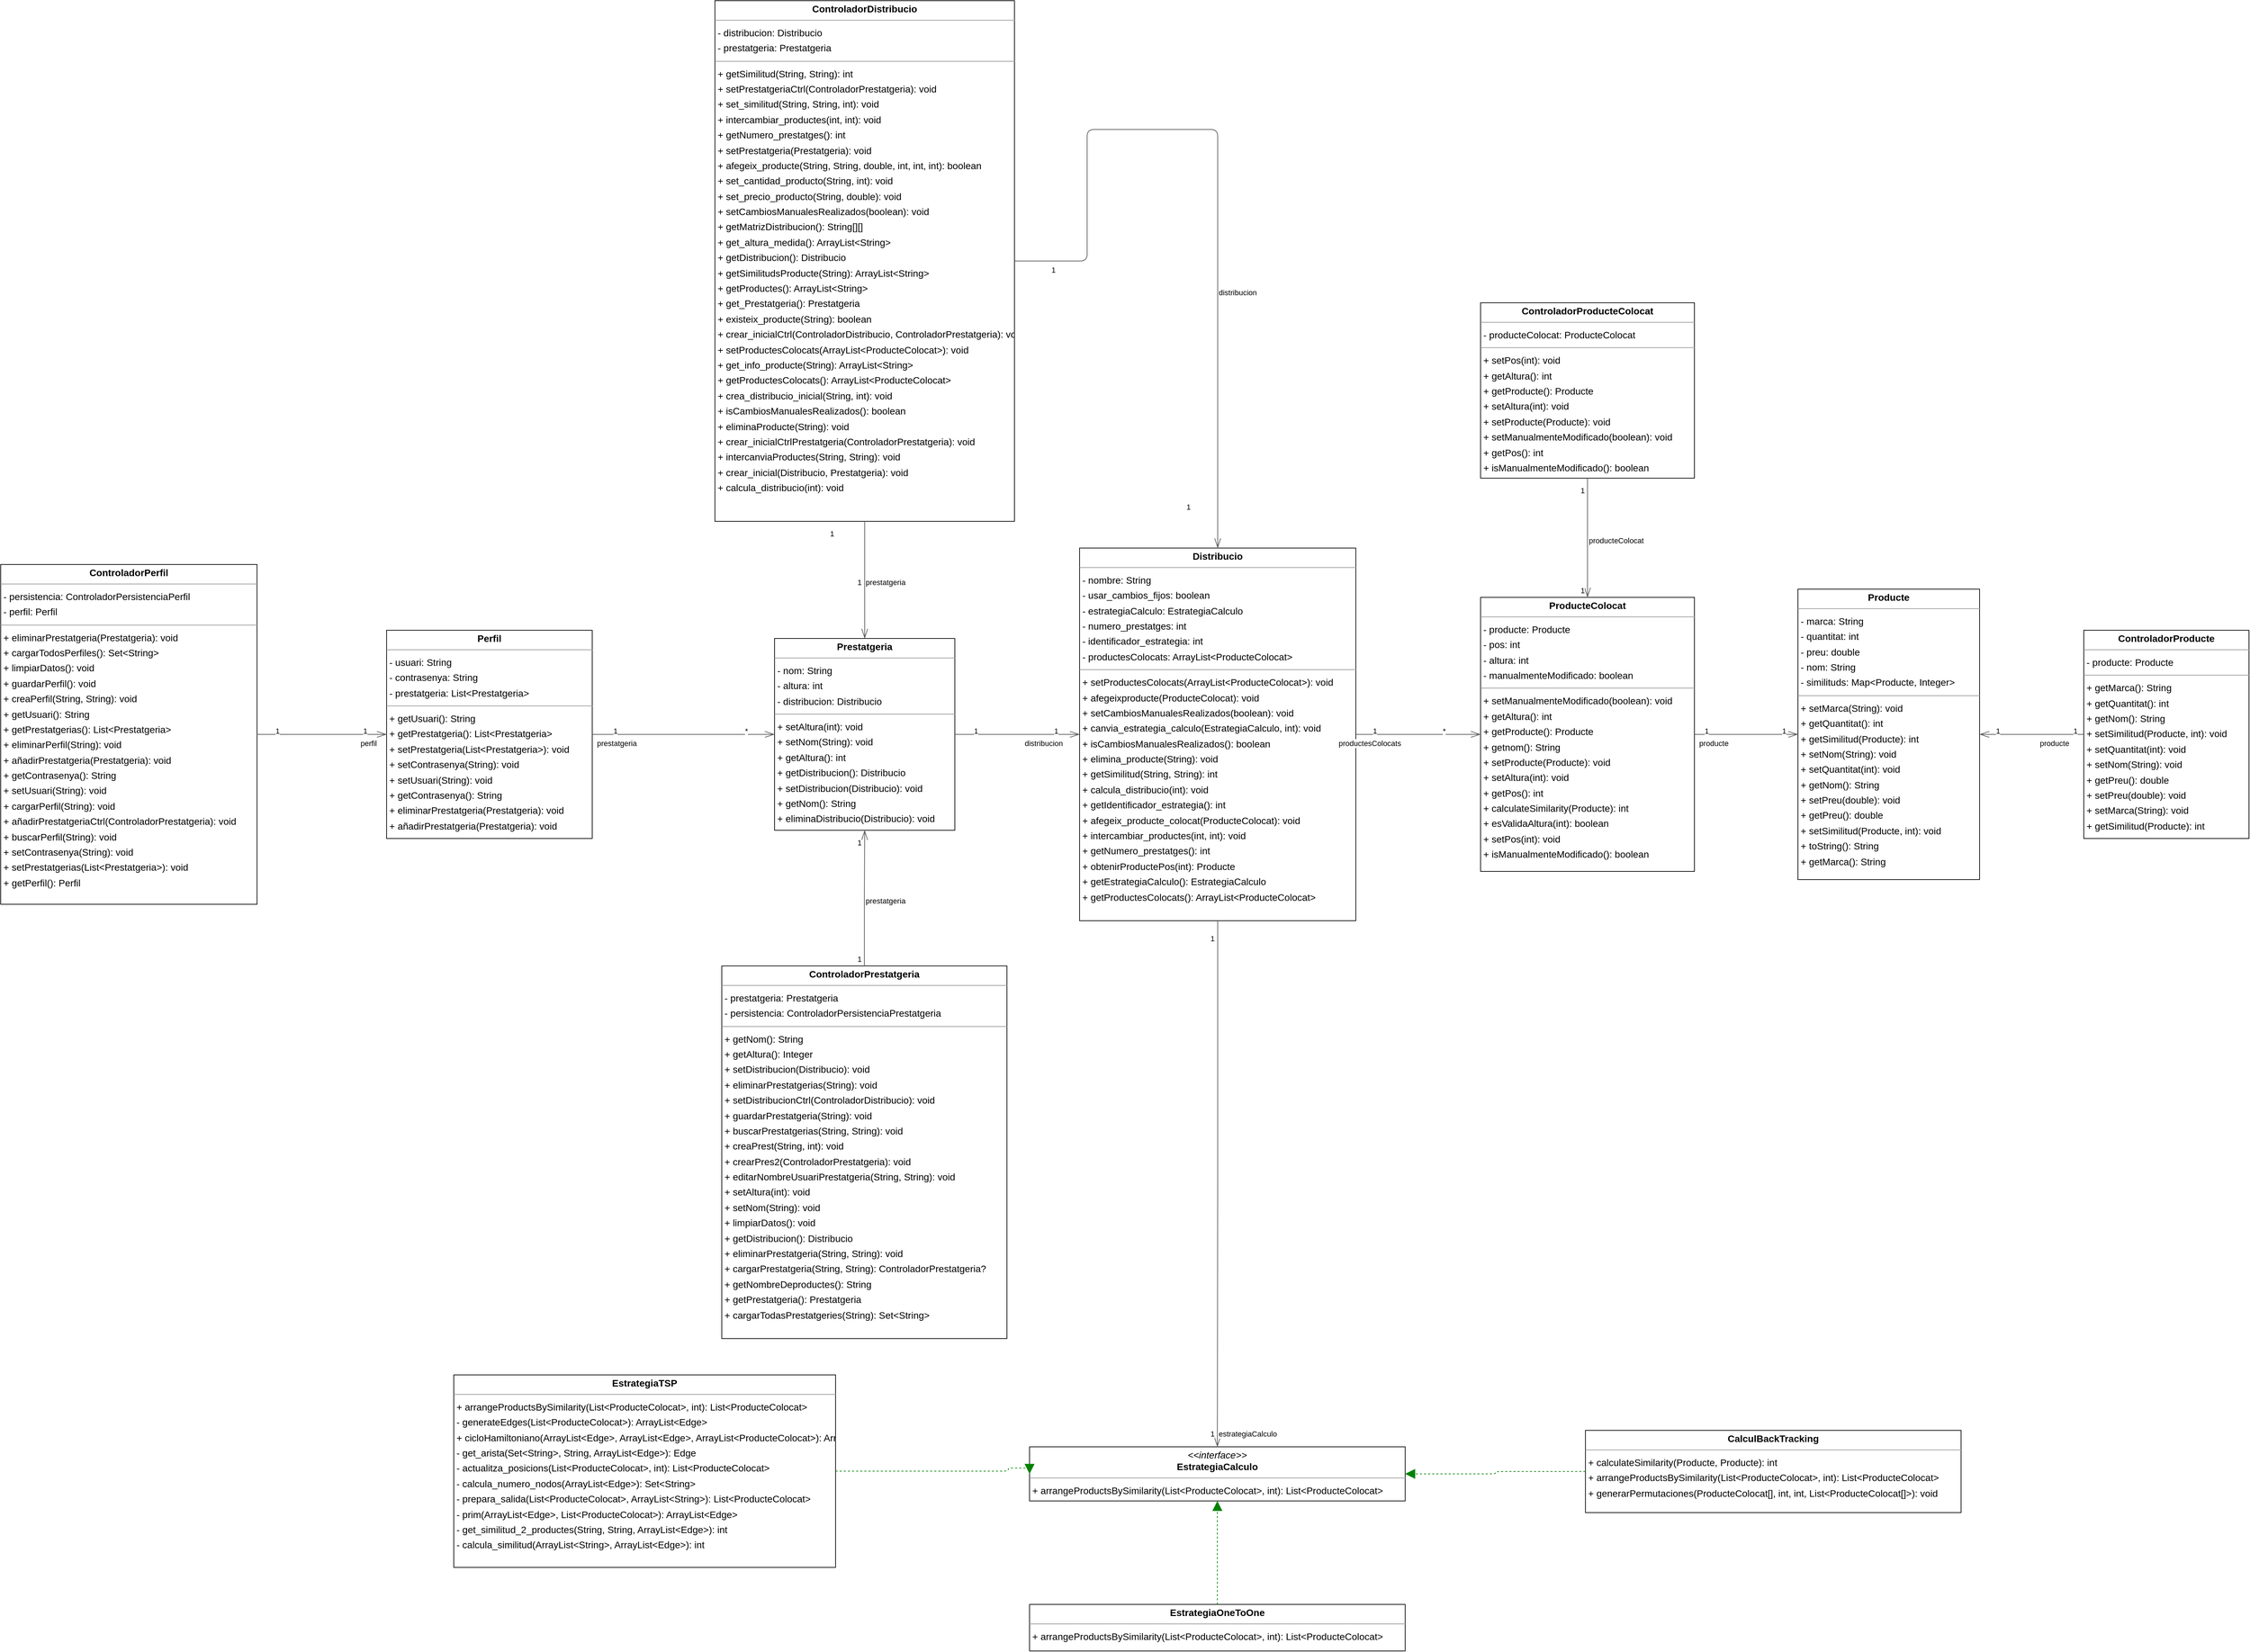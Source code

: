 <mxGraphModel dx="0" dy="0" grid="1" gridSize="10" guides="1" tooltips="1" connect="1" arrows="1" fold="1" page="0" pageScale="1" background="none" math="0" shadow="0">
  <root>
    <mxCell id="0" />
    <mxCell id="1" parent="0" />
    <mxCell id="node4" parent="1" vertex="1" value="&lt;p style=&quot;margin:0px;margin-top:4px;text-align:center;&quot;&gt;&lt;b&gt;CalculBackTracking&lt;/b&gt;&lt;/p&gt;&lt;hr size=&quot;1&quot;/&gt;&lt;p style=&quot;margin:0 0 0 4px;line-height:1.6;&quot;&gt;+ calculateSimilarity(Producte, Producte): int&lt;br/&gt;+ arrangeProductsBySimilarity(List&amp;lt;ProducteColocat&amp;gt;, int): List&amp;lt;ProducteColocat&amp;gt;&lt;br/&gt;+ generarPermutaciones(ProducteColocat[], int, int, List&amp;lt;ProducteColocat[]&amp;gt;): void&lt;/p&gt;" style="verticalAlign=top;align=left;overflow=fill;fontSize=14;fontFamily=Helvetica;html=1;rounded=0;shadow=0;comic=0;labelBackgroundColor=none;strokeWidth=1;">
      <mxGeometry x="1577" y="1573" width="548" height="120" as="geometry" />
    </mxCell>
    <mxCell id="node5" parent="1" vertex="1" value="&lt;p style=&quot;margin:0px;margin-top:4px;text-align:center;&quot;&gt;&lt;b&gt;ControladorDistribucio&lt;/b&gt;&lt;/p&gt;&lt;hr size=&quot;1&quot;/&gt;&lt;p style=&quot;margin:0 0 0 4px;line-height:1.6;&quot;&gt;- distribucion: Distribucio&lt;br/&gt;- prestatgeria: Prestatgeria&lt;/p&gt;&lt;hr size=&quot;1&quot;/&gt;&lt;p style=&quot;margin:0 0 0 4px;line-height:1.6;&quot;&gt;+ getSimilitud(String, String): int&lt;br/&gt;+ setPrestatgeriaCtrl(ControladorPrestatgeria): void&lt;br/&gt;+ set_similitud(String, String, int): void&lt;br/&gt;+ intercambiar_productes(int, int): void&lt;br/&gt;+ getNumero_prestatges(): int&lt;br/&gt;+ setPrestatgeria(Prestatgeria): void&lt;br/&gt;+ afegeix_producte(String, String, double, int, int, int): boolean&lt;br/&gt;+ set_cantidad_producto(String, int): void&lt;br/&gt;+ set_precio_producto(String, double): void&lt;br/&gt;+ setCambiosManualesRealizados(boolean): void&lt;br/&gt;+ getMatrizDistribucion(): String[][]&lt;br/&gt;+ get_altura_medida(): ArrayList&amp;lt;String&amp;gt;&lt;br/&gt;+ getDistribucion(): Distribucio&lt;br/&gt;+ getSimilitudsProducte(String): ArrayList&amp;lt;String&amp;gt;&lt;br/&gt;+ getProductes(): ArrayList&amp;lt;String&amp;gt;&lt;br/&gt;+ get_Prestatgeria(): Prestatgeria&lt;br/&gt;+ existeix_producte(String): boolean&lt;br/&gt;+ crear_inicialCtrl(ControladorDistribucio, ControladorPrestatgeria): void&lt;br/&gt;+ setProductesColocats(ArrayList&amp;lt;ProducteColocat&amp;gt;): void&lt;br/&gt;+ get_info_producte(String): ArrayList&amp;lt;String&amp;gt;&lt;br/&gt;+ getProductesColocats(): ArrayList&amp;lt;ProducteColocat&amp;gt;&lt;br/&gt;+ crea_distribucio_inicial(String, int): void&lt;br/&gt;+ isCambiosManualesRealizados(): boolean&lt;br/&gt;+ eliminaProducte(String): void&lt;br/&gt;+ crear_inicialCtrlPrestatgeria(ControladorPrestatgeria): void&lt;br/&gt;+ intercanviaProductes(String, String): void&lt;br/&gt;+ crear_inicial(Distribucio, Prestatgeria): void&lt;br/&gt;+ calcula_distribucio(int): void&lt;/p&gt;" style="verticalAlign=top;align=left;overflow=fill;fontSize=14;fontFamily=Helvetica;html=1;rounded=0;shadow=0;comic=0;labelBackgroundColor=none;strokeWidth=1;">
      <mxGeometry x="307" y="-514" width="437" height="760" as="geometry" />
    </mxCell>
    <mxCell id="node13" parent="1" vertex="1" value="&lt;p style=&quot;margin:0px;margin-top:4px;text-align:center;&quot;&gt;&lt;b&gt;ControladorPerfil&lt;/b&gt;&lt;/p&gt;&lt;hr size=&quot;1&quot;/&gt;&lt;p style=&quot;margin:0 0 0 4px;line-height:1.6;&quot;&gt;- persistencia: ControladorPersistenciaPerfil&lt;br/&gt;- perfil: Perfil&lt;/p&gt;&lt;hr size=&quot;1&quot;/&gt;&lt;p style=&quot;margin:0 0 0 4px;line-height:1.6;&quot;&gt;+ eliminarPrestatgeria(Prestatgeria): void&lt;br/&gt;+ cargarTodosPerfiles(): Set&amp;lt;String&amp;gt;&lt;br/&gt;+ limpiarDatos(): void&lt;br/&gt;+ guardarPerfil(): void&lt;br/&gt;+ creaPerfil(String, String): void&lt;br/&gt;+ getUsuari(): String&lt;br/&gt;+ getPrestatgerias(): List&amp;lt;Prestatgeria&amp;gt;&lt;br/&gt;+ eliminarPerfil(String): void&lt;br/&gt;+ añadirPrestatgeria(Prestatgeria): void&lt;br/&gt;+ getContrasenya(): String&lt;br/&gt;+ setUsuari(String): void&lt;br/&gt;+ cargarPerfil(String): void&lt;br/&gt;+ añadirPrestatgeriaCtrl(ControladorPrestatgeria): void&lt;br/&gt;+ buscarPerfil(String): void&lt;br/&gt;+ setContrasenya(String): void&lt;br/&gt;+ setPrestatgerias(List&amp;lt;Prestatgeria&amp;gt;): void&lt;br/&gt;+ getPerfil(): Perfil&lt;/p&gt;" style="verticalAlign=top;align=left;overflow=fill;fontSize=14;fontFamily=Helvetica;html=1;rounded=0;shadow=0;comic=0;labelBackgroundColor=none;strokeWidth=1;">
      <mxGeometry x="-735" y="309" width="374" height="496" as="geometry" />
    </mxCell>
    <mxCell id="node11" parent="1" vertex="1" value="&lt;p style=&quot;margin:0px;margin-top:4px;text-align:center;&quot;&gt;&lt;b&gt;ControladorPrestatgeria&lt;/b&gt;&lt;/p&gt;&lt;hr size=&quot;1&quot;/&gt;&lt;p style=&quot;margin:0 0 0 4px;line-height:1.6;&quot;&gt;- prestatgeria: Prestatgeria&lt;br/&gt;- persistencia: ControladorPersistenciaPrestatgeria&lt;/p&gt;&lt;hr size=&quot;1&quot;/&gt;&lt;p style=&quot;margin:0 0 0 4px;line-height:1.6;&quot;&gt;+ getNom(): String&lt;br/&gt;+ getAltura(): Integer&lt;br/&gt;+ setDistribucion(Distribucio): void&lt;br/&gt;+ eliminarPrestatgerias(String): void&lt;br/&gt;+ setDistribucionCtrl(ControladorDistribucio): void&lt;br/&gt;+ guardarPrestatgeria(String): void&lt;br/&gt;+ buscarPrestatgerias(String, String): void&lt;br/&gt;+ creaPrest(String, int): void&lt;br/&gt;+ crearPres2(ControladorPrestatgeria): void&lt;br/&gt;+ editarNombreUsuariPrestatgeria(String, String): void&lt;br/&gt;+ setAltura(int): void&lt;br/&gt;+ setNom(String): void&lt;br/&gt;+ limpiarDatos(): void&lt;br/&gt;+ getDistribucion(): Distribucio&lt;br/&gt;+ eliminarPrestatgeria(String, String): void&lt;br/&gt;+ cargarPrestatgeria(String, String): ControladorPrestatgeria?&lt;br/&gt;+ getNombreDeproductes(): String&lt;br/&gt;+ getPrestatgeria(): Prestatgeria&lt;br/&gt;+ cargarTodasPrestatgeries(String): Set&amp;lt;String&amp;gt;&lt;/p&gt;" style="verticalAlign=top;align=left;overflow=fill;fontSize=14;fontFamily=Helvetica;html=1;rounded=0;shadow=0;comic=0;labelBackgroundColor=none;strokeWidth=1;">
      <mxGeometry x="317" y="895" width="416" height="544" as="geometry" />
    </mxCell>
    <mxCell id="node9" parent="1" vertex="1" value="&lt;p style=&quot;margin:0px;margin-top:4px;text-align:center;&quot;&gt;&lt;b&gt;ControladorProducte&lt;/b&gt;&lt;/p&gt;&lt;hr size=&quot;1&quot;/&gt;&lt;p style=&quot;margin:0 0 0 4px;line-height:1.6;&quot;&gt;- producte: Producte&lt;/p&gt;&lt;hr size=&quot;1&quot;/&gt;&lt;p style=&quot;margin:0 0 0 4px;line-height:1.6;&quot;&gt;+ getMarca(): String&lt;br/&gt;+ getQuantitat(): int&lt;br/&gt;+ getNom(): String&lt;br/&gt;+ setSimilitud(Producte, int): void&lt;br/&gt;+ setQuantitat(int): void&lt;br/&gt;+ setNom(String): void&lt;br/&gt;+ getPreu(): double&lt;br/&gt;+ setPreu(double): void&lt;br/&gt;+ setMarca(String): void&lt;br/&gt;+ getSimilitud(Producte): int&lt;/p&gt;" style="verticalAlign=top;align=left;overflow=fill;fontSize=14;fontFamily=Helvetica;html=1;rounded=0;shadow=0;comic=0;labelBackgroundColor=none;strokeWidth=1;">
      <mxGeometry x="2304" y="405" width="241" height="304" as="geometry" />
    </mxCell>
    <mxCell id="node3" parent="1" vertex="1" value="&lt;p style=&quot;margin:0px;margin-top:4px;text-align:center;&quot;&gt;&lt;b&gt;ControladorProducteColocat&lt;/b&gt;&lt;/p&gt;&lt;hr size=&quot;1&quot;/&gt;&lt;p style=&quot;margin:0 0 0 4px;line-height:1.6;&quot;&gt;- producteColocat: ProducteColocat&lt;/p&gt;&lt;hr size=&quot;1&quot;/&gt;&lt;p style=&quot;margin:0 0 0 4px;line-height:1.6;&quot;&gt;+ setPos(int): void&lt;br/&gt;+ getAltura(): int&lt;br/&gt;+ getProducte(): Producte&lt;br/&gt;+ setAltura(int): void&lt;br/&gt;+ setProducte(Producte): void&lt;br/&gt;+ setManualmenteModificado(boolean): void&lt;br/&gt;+ getPos(): int&lt;br/&gt;+ isManualmenteModificado(): boolean&lt;/p&gt;" style="verticalAlign=top;align=left;overflow=fill;fontSize=14;fontFamily=Helvetica;html=1;rounded=0;shadow=0;comic=0;labelBackgroundColor=none;strokeWidth=1;">
      <mxGeometry x="1424" y="-73" width="312" height="256" as="geometry" />
    </mxCell>
    <mxCell id="node0" parent="1" vertex="1" value="&lt;p style=&quot;margin:0px;margin-top:4px;text-align:center;&quot;&gt;&lt;b&gt;Distribucio&lt;/b&gt;&lt;/p&gt;&lt;hr size=&quot;1&quot;/&gt;&lt;p style=&quot;margin:0 0 0 4px;line-height:1.6;&quot;&gt;- nombre: String&lt;br/&gt;- usar_cambios_fijos: boolean&lt;br/&gt;- estrategiaCalculo: EstrategiaCalculo&lt;br/&gt;- numero_prestatges: int&lt;br/&gt;- identificador_estrategia: int&lt;br/&gt;- productesColocats: ArrayList&amp;lt;ProducteColocat&amp;gt;&lt;/p&gt;&lt;hr size=&quot;1&quot;/&gt;&lt;p style=&quot;margin:0 0 0 4px;line-height:1.6;&quot;&gt;+ setProductesColocats(ArrayList&amp;lt;ProducteColocat&amp;gt;): void&lt;br/&gt;+ afegeixproducte(ProducteColocat): void&lt;br/&gt;+ setCambiosManualesRealizados(boolean): void&lt;br/&gt;+ canvia_estrategia_calculo(EstrategiaCalculo, int): void&lt;br/&gt;+ isCambiosManualesRealizados(): boolean&lt;br/&gt;+ elimina_producte(String): void&lt;br/&gt;+ getSimilitud(String, String): int&lt;br/&gt;+ calcula_distribucio(int): void&lt;br/&gt;+ getIdentificador_estrategia(): int&lt;br/&gt;+ afegeix_producte_colocat(ProducteColocat): void&lt;br/&gt;+ intercambiar_productes(int, int): void&lt;br/&gt;+ getNumero_prestatges(): int&lt;br/&gt;+ obtenirProductePos(int): Producte&lt;br/&gt;+ getEstrategiaCalculo(): EstrategiaCalculo&lt;br/&gt;+ getProductesColocats(): ArrayList&amp;lt;ProducteColocat&amp;gt;&lt;/p&gt;" style="verticalAlign=top;align=left;overflow=fill;fontSize=14;fontFamily=Helvetica;html=1;rounded=0;shadow=0;comic=0;labelBackgroundColor=none;strokeWidth=1;">
      <mxGeometry x="839" y="285" width="403" height="544" as="geometry" />
    </mxCell>
    <mxCell id="node2" parent="1" vertex="1" value="&lt;p style=&quot;margin:0px;margin-top:4px;text-align:center;&quot;&gt;&lt;i&gt;&amp;lt;&amp;lt;interface&amp;gt;&amp;gt;&lt;/i&gt;&lt;br/&gt;&lt;b&gt;EstrategiaCalculo&lt;/b&gt;&lt;/p&gt;&lt;hr size=&quot;1&quot;/&gt;&lt;p style=&quot;margin:0 0 0 4px;line-height:1.6;&quot;&gt;+ arrangeProductsBySimilarity(List&amp;lt;ProducteColocat&amp;gt;, int): List&amp;lt;ProducteColocat&amp;gt;&lt;/p&gt;" style="verticalAlign=top;align=left;overflow=fill;fontSize=14;fontFamily=Helvetica;html=1;rounded=0;shadow=0;comic=0;labelBackgroundColor=none;strokeWidth=1;">
      <mxGeometry x="766" y="1597" width="548" height="79" as="geometry" />
    </mxCell>
    <mxCell id="node12" parent="1" vertex="1" value="&lt;p style=&quot;margin:0px;margin-top:4px;text-align:center;&quot;&gt;&lt;b&gt;EstrategiaOneToOne&lt;/b&gt;&lt;/p&gt;&lt;hr size=&quot;1&quot;/&gt;&lt;p style=&quot;margin:0 0 0 4px;line-height:1.6;&quot;&gt;+ arrangeProductsBySimilarity(List&amp;lt;ProducteColocat&amp;gt;, int): List&amp;lt;ProducteColocat&amp;gt;&lt;/p&gt;" style="verticalAlign=top;align=left;overflow=fill;fontSize=14;fontFamily=Helvetica;html=1;rounded=0;shadow=0;comic=0;labelBackgroundColor=none;strokeWidth=1;">
      <mxGeometry x="766" y="1827" width="548" height="68" as="geometry" />
    </mxCell>
    <mxCell id="node6" parent="1" vertex="1" value="&lt;p style=&quot;margin:0px;margin-top:4px;text-align:center;&quot;&gt;&lt;b&gt;EstrategiaTSP&lt;/b&gt;&lt;/p&gt;&lt;hr size=&quot;1&quot;/&gt;&lt;p style=&quot;margin:0 0 0 4px;line-height:1.6;&quot;&gt;+ arrangeProductsBySimilarity(List&amp;lt;ProducteColocat&amp;gt;, int): List&amp;lt;ProducteColocat&amp;gt;&lt;br/&gt;- generateEdges(List&amp;lt;ProducteColocat&amp;gt;): ArrayList&amp;lt;Edge&amp;gt;&lt;br/&gt;+ cicloHamiltoniano(ArrayList&amp;lt;Edge&amp;gt;, ArrayList&amp;lt;Edge&amp;gt;, ArrayList&amp;lt;ProducteColocat&amp;gt;): ArrayList&amp;lt;String&amp;gt;&lt;br/&gt;- get_arista(Set&amp;lt;String&amp;gt;, String, ArrayList&amp;lt;Edge&amp;gt;): Edge&lt;br/&gt;- actualitza_posicions(List&amp;lt;ProducteColocat&amp;gt;, int): List&amp;lt;ProducteColocat&amp;gt;&lt;br/&gt;- calcula_numero_nodos(ArrayList&amp;lt;Edge&amp;gt;): Set&amp;lt;String&amp;gt;&lt;br/&gt;- prepara_salida(List&amp;lt;ProducteColocat&amp;gt;, ArrayList&amp;lt;String&amp;gt;): List&amp;lt;ProducteColocat&amp;gt;&lt;br/&gt;- prim(ArrayList&amp;lt;Edge&amp;gt;, List&amp;lt;ProducteColocat&amp;gt;): ArrayList&amp;lt;Edge&amp;gt;&lt;br/&gt;- get_similitud_2_productes(String, String, ArrayList&amp;lt;Edge&amp;gt;): int&lt;br/&gt;- calcula_similitud(ArrayList&amp;lt;String&amp;gt;, ArrayList&amp;lt;Edge&amp;gt;): int&lt;/p&gt;" style="verticalAlign=top;align=left;overflow=fill;fontSize=14;fontFamily=Helvetica;html=1;rounded=0;shadow=0;comic=0;labelBackgroundColor=none;strokeWidth=1;">
      <mxGeometry x="-74" y="1492" width="557" height="281" as="geometry" />
    </mxCell>
    <mxCell id="node8" parent="1" vertex="1" value="&lt;p style=&quot;margin:0px;margin-top:4px;text-align:center;&quot;&gt;&lt;b&gt;Perfil&lt;/b&gt;&lt;/p&gt;&lt;hr size=&quot;1&quot;/&gt;&lt;p style=&quot;margin:0 0 0 4px;line-height:1.6;&quot;&gt;- usuari: String&lt;br/&gt;- contrasenya: String&lt;br/&gt;- prestatgeria: List&amp;lt;Prestatgeria&amp;gt;&lt;/p&gt;&lt;hr size=&quot;1&quot;/&gt;&lt;p style=&quot;margin:0 0 0 4px;line-height:1.6;&quot;&gt;+ getUsuari(): String&lt;br/&gt;+ getPrestatgeria(): List&amp;lt;Prestatgeria&amp;gt;&lt;br/&gt;+ setPrestatgeria(List&amp;lt;Prestatgeria&amp;gt;): void&lt;br/&gt;+ setContrasenya(String): void&lt;br/&gt;+ setUsuari(String): void&lt;br/&gt;+ getContrasenya(): String&lt;br/&gt;+ eliminarPrestatgeria(Prestatgeria): void&lt;br/&gt;+ añadirPrestatgeria(Prestatgeria): void&lt;/p&gt;" style="verticalAlign=top;align=left;overflow=fill;fontSize=14;fontFamily=Helvetica;html=1;rounded=0;shadow=0;comic=0;labelBackgroundColor=none;strokeWidth=1;">
      <mxGeometry x="-172" y="405" width="300" height="304" as="geometry" />
    </mxCell>
    <mxCell id="node1" parent="1" vertex="1" value="&lt;p style=&quot;margin:0px;margin-top:4px;text-align:center;&quot;&gt;&lt;b&gt;Prestatgeria&lt;/b&gt;&lt;/p&gt;&lt;hr size=&quot;1&quot;/&gt;&lt;p style=&quot;margin:0 0 0 4px;line-height:1.6;&quot;&gt;- nom: String&lt;br/&gt;- altura: int&lt;br/&gt;- distribucion: Distribucio&lt;/p&gt;&lt;hr size=&quot;1&quot;/&gt;&lt;p style=&quot;margin:0 0 0 4px;line-height:1.6;&quot;&gt;+ setAltura(int): void&lt;br/&gt;+ setNom(String): void&lt;br/&gt;+ getAltura(): int&lt;br/&gt;+ getDistribucion(): Distribucio&lt;br/&gt;+ setDistribucion(Distribucio): void&lt;br/&gt;+ getNom(): String&lt;br/&gt;+ eliminaDistribucio(Distribucio): void&lt;/p&gt;" style="verticalAlign=top;align=left;overflow=fill;fontSize=14;fontFamily=Helvetica;html=1;rounded=0;shadow=0;comic=0;labelBackgroundColor=none;strokeWidth=1;">
      <mxGeometry x="394" y="417" width="263" height="280" as="geometry" />
    </mxCell>
    <mxCell id="node10" parent="1" vertex="1" value="&lt;p style=&quot;margin:0px;margin-top:4px;text-align:center;&quot;&gt;&lt;b&gt;Producte&lt;/b&gt;&lt;/p&gt;&lt;hr size=&quot;1&quot;/&gt;&lt;p style=&quot;margin:0 0 0 4px;line-height:1.6;&quot;&gt;- marca: String&lt;br/&gt;- quantitat: int&lt;br/&gt;- preu: double&lt;br/&gt;- nom: String&lt;br/&gt;- similituds: Map&amp;lt;Producte, Integer&amp;gt;&lt;/p&gt;&lt;hr size=&quot;1&quot;/&gt;&lt;p style=&quot;margin:0 0 0 4px;line-height:1.6;&quot;&gt;+ setMarca(String): void&lt;br/&gt;+ getQuantitat(): int&lt;br/&gt;+ getSimilitud(Producte): int&lt;br/&gt;+ setNom(String): void&lt;br/&gt;+ setQuantitat(int): void&lt;br/&gt;+ getNom(): String&lt;br/&gt;+ setPreu(double): void&lt;br/&gt;+ getPreu(): double&lt;br/&gt;+ setSimilitud(Producte, int): void&lt;br/&gt;+ toString(): String&lt;br/&gt;+ getMarca(): String&lt;/p&gt;" style="verticalAlign=top;align=left;overflow=fill;fontSize=14;fontFamily=Helvetica;html=1;rounded=0;shadow=0;comic=0;labelBackgroundColor=none;strokeWidth=1;">
      <mxGeometry x="1887" y="345" width="265" height="424" as="geometry" />
    </mxCell>
    <mxCell id="node7" parent="1" vertex="1" value="&lt;p style=&quot;margin:0px;margin-top:4px;text-align:center;&quot;&gt;&lt;b&gt;ProducteColocat&lt;/b&gt;&lt;/p&gt;&lt;hr size=&quot;1&quot;/&gt;&lt;p style=&quot;margin:0 0 0 4px;line-height:1.6;&quot;&gt;- producte: Producte&lt;br/&gt;- pos: int&lt;br/&gt;- altura: int&lt;br/&gt;- manualmenteModificado: boolean&lt;/p&gt;&lt;hr size=&quot;1&quot;/&gt;&lt;p style=&quot;margin:0 0 0 4px;line-height:1.6;&quot;&gt;+ setManualmenteModificado(boolean): void&lt;br/&gt;+ getAltura(): int&lt;br/&gt;+ getProducte(): Producte&lt;br/&gt;+ getnom(): String&lt;br/&gt;+ setProducte(Producte): void&lt;br/&gt;+ setAltura(int): void&lt;br/&gt;+ getPos(): int&lt;br/&gt;+ calculateSimilarity(Producte): int&lt;br/&gt;+ esValidaAltura(int): boolean&lt;br/&gt;+ setPos(int): void&lt;br/&gt;+ isManualmenteModificado(): boolean&lt;/p&gt;" style="verticalAlign=top;align=left;overflow=fill;fontSize=14;fontFamily=Helvetica;html=1;rounded=0;shadow=0;comic=0;labelBackgroundColor=none;strokeWidth=1;">
      <mxGeometry x="1424" y="357" width="312" height="400" as="geometry" />
    </mxCell>
    <mxCell id="edge8" edge="1" value="" parent="1" source="node4" target="node2" style="html=1;rounded=1;edgeStyle=orthogonalEdgeStyle;dashed=1;startArrow=none;endArrow=block;endSize=12;strokeColor=#008200;exitX=0.000;exitY=0.500;exitDx=0;exitDy=0;entryX=1.000;entryY=0.500;entryDx=0;entryDy=0;">
      <mxGeometry width="50" height="50" relative="1" as="geometry">
        <Array as="points" />
      </mxGeometry>
    </mxCell>
    <mxCell id="edge7" edge="1" value="" parent="1" source="node5" target="node0" style="html=1;rounded=1;edgeStyle=orthogonalEdgeStyle;dashed=0;startArrow=diamondThinstartSize=12;endArrow=openThin;endSize=12;strokeColor=#595959;exitX=1.000;exitY=0.500;exitDx=0;exitDy=0;entryX=0.500;entryY=0.000;entryDx=0;entryDy=0;">
      <mxGeometry width="50" height="50" relative="1" as="geometry">
        <Array as="points">
          <mxPoint x="850" y="-134" />
          <mxPoint x="850" y="-326" />
          <mxPoint x="1040" y="-326" />
        </Array>
      </mxGeometry>
    </mxCell>
    <mxCell id="label42" parent="edge7" vertex="1" connectable="0" value="1" style="edgeLabel;resizable=0;html=1;align=left;verticalAlign=top;strokeColor=default;">
      <mxGeometry x="796" y="-134" as="geometry" />
    </mxCell>
    <mxCell id="label46" parent="edge7" vertex="1" connectable="0" value="1" style="edgeLabel;resizable=0;html=1;align=left;verticalAlign=top;strokeColor=default;">
      <mxGeometry x="993" y="212" as="geometry" />
    </mxCell>
    <mxCell id="label47" parent="edge7" vertex="1" connectable="0" value="distribucion" style="edgeLabel;resizable=0;html=1;align=left;verticalAlign=top;strokeColor=default;">
      <mxGeometry x="1040" y="-101" as="geometry" />
    </mxCell>
    <mxCell id="edge0" edge="1" value="" parent="1" source="node5" target="node1" style="html=1;rounded=1;edgeStyle=orthogonalEdgeStyle;dashed=0;startArrow=diamondThinstartSize=12;endArrow=openThin;endSize=12;strokeColor=#595959;exitX=0.500;exitY=1.000;exitDx=0;exitDy=0;entryX=0.500;entryY=0.000;entryDx=0;entryDy=0;">
      <mxGeometry width="50" height="50" relative="1" as="geometry">
        <Array as="points" />
      </mxGeometry>
    </mxCell>
    <mxCell id="label0" parent="edge0" vertex="1" connectable="0" value="1" style="edgeLabel;resizable=0;html=1;align=left;verticalAlign=top;strokeColor=default;">
      <mxGeometry x="473" y="251" as="geometry" />
    </mxCell>
    <mxCell id="label4" parent="edge0" vertex="1" connectable="0" value="1" style="edgeLabel;resizable=0;html=1;align=left;verticalAlign=top;strokeColor=default;">
      <mxGeometry x="513" y="322" as="geometry" />
    </mxCell>
    <mxCell id="label5" parent="edge0" vertex="1" connectable="0" value="prestatgeria" style="edgeLabel;resizable=0;html=1;align=left;verticalAlign=top;strokeColor=default;">
      <mxGeometry x="525" y="322" as="geometry" />
    </mxCell>
    <mxCell id="edge9" edge="1" value="" parent="1" source="node13" target="node8" style="html=1;rounded=1;edgeStyle=orthogonalEdgeStyle;dashed=0;startArrow=diamondThinstartSize=12;endArrow=openThin;endSize=12;strokeColor=#595959;exitX=1.000;exitY=0.500;exitDx=0;exitDy=0;entryX=0.000;entryY=0.500;entryDx=0;entryDy=0;">
      <mxGeometry width="50" height="50" relative="1" as="geometry">
        <Array as="points" />
      </mxGeometry>
    </mxCell>
    <mxCell id="label54" parent="edge9" vertex="1" connectable="0" value="1" style="edgeLabel;resizable=0;html=1;align=left;verticalAlign=top;strokeColor=default;">
      <mxGeometry x="-336" y="539" as="geometry" />
    </mxCell>
    <mxCell id="label58" parent="edge9" vertex="1" connectable="0" value="1" style="edgeLabel;resizable=0;html=1;align=left;verticalAlign=top;strokeColor=default;">
      <mxGeometry x="-208" y="539" as="geometry" />
    </mxCell>
    <mxCell id="label59" parent="edge9" vertex="1" connectable="0" value="perfil" style="edgeLabel;resizable=0;html=1;align=left;verticalAlign=top;strokeColor=default;">
      <mxGeometry x="-212" y="557" as="geometry" />
    </mxCell>
    <mxCell id="edge11" edge="1" value="" parent="1" source="node11" target="node1" style="html=1;rounded=1;edgeStyle=orthogonalEdgeStyle;dashed=0;startArrow=diamondThinstartSize=12;endArrow=openThin;endSize=12;strokeColor=#595959;exitX=0.500;exitY=0.000;exitDx=0;exitDy=0;entryX=0.500;entryY=1.000;entryDx=0;entryDy=0;">
      <mxGeometry width="50" height="50" relative="1" as="geometry">
        <Array as="points" />
      </mxGeometry>
    </mxCell>
    <mxCell id="label66" parent="edge11" vertex="1" connectable="0" value="1" style="edgeLabel;resizable=0;html=1;align=left;verticalAlign=top;strokeColor=default;">
      <mxGeometry x="513" y="872" as="geometry" />
    </mxCell>
    <mxCell id="label70" parent="edge11" vertex="1" connectable="0" value="1" style="edgeLabel;resizable=0;html=1;align=left;verticalAlign=top;strokeColor=default;">
      <mxGeometry x="513" y="702" as="geometry" />
    </mxCell>
    <mxCell id="label71" parent="edge11" vertex="1" connectable="0" value="prestatgeria" style="edgeLabel;resizable=0;html=1;align=left;verticalAlign=top;strokeColor=default;">
      <mxGeometry x="525" y="787" as="geometry" />
    </mxCell>
    <mxCell id="edge5" edge="1" value="" parent="1" source="node9" target="node10" style="html=1;rounded=1;edgeStyle=orthogonalEdgeStyle;dashed=0;startArrow=diamondThinstartSize=12;endArrow=openThin;endSize=12;strokeColor=#595959;exitX=0.000;exitY=0.500;exitDx=0;exitDy=0;entryX=1.000;entryY=0.500;entryDx=0;entryDy=0;">
      <mxGeometry width="50" height="50" relative="1" as="geometry">
        <Array as="points" />
      </mxGeometry>
    </mxCell>
    <mxCell id="label30" parent="edge5" vertex="1" connectable="0" value="1" style="edgeLabel;resizable=0;html=1;align=left;verticalAlign=top;strokeColor=default;">
      <mxGeometry x="2287" y="539" as="geometry" />
    </mxCell>
    <mxCell id="label34" parent="edge5" vertex="1" connectable="0" value="1" style="edgeLabel;resizable=0;html=1;align=left;verticalAlign=top;strokeColor=default;">
      <mxGeometry x="2174" y="539" as="geometry" />
    </mxCell>
    <mxCell id="label35" parent="edge5" vertex="1" connectable="0" value="producte" style="edgeLabel;resizable=0;html=1;align=left;verticalAlign=top;strokeColor=default;">
      <mxGeometry x="2238" y="557" as="geometry" />
    </mxCell>
    <mxCell id="edge12" edge="1" value="" parent="1" source="node3" target="node7" style="html=1;rounded=1;edgeStyle=orthogonalEdgeStyle;dashed=0;startArrow=diamondThinstartSize=12;endArrow=openThin;endSize=12;strokeColor=#595959;exitX=0.500;exitY=1.000;exitDx=0;exitDy=0;entryX=0.500;entryY=0.000;entryDx=0;entryDy=0;">
      <mxGeometry width="50" height="50" relative="1" as="geometry">
        <Array as="points" />
      </mxGeometry>
    </mxCell>
    <mxCell id="label72" parent="edge12" vertex="1" connectable="0" value="1" style="edgeLabel;resizable=0;html=1;align=left;verticalAlign=top;strokeColor=default;">
      <mxGeometry x="1568" y="188" as="geometry" />
    </mxCell>
    <mxCell id="label76" parent="edge12" vertex="1" connectable="0" value="1" style="edgeLabel;resizable=0;html=1;align=left;verticalAlign=top;strokeColor=default;">
      <mxGeometry x="1568" y="334" as="geometry" />
    </mxCell>
    <mxCell id="label77" parent="edge12" vertex="1" connectable="0" value="producteColocat" style="edgeLabel;resizable=0;html=1;align=left;verticalAlign=top;strokeColor=default;">
      <mxGeometry x="1580" y="261" as="geometry" />
    </mxCell>
    <mxCell id="edge10" edge="1" value="" parent="1" source="node0" target="node2" style="html=1;rounded=1;edgeStyle=orthogonalEdgeStyle;dashed=0;startArrow=diamondThinstartSize=12;endArrow=openThin;endSize=12;strokeColor=#595959;exitX=0.500;exitY=1.000;exitDx=0;exitDy=0;entryX=0.500;entryY=0.001;entryDx=0;entryDy=0;">
      <mxGeometry width="50" height="50" relative="1" as="geometry">
        <Array as="points" />
      </mxGeometry>
    </mxCell>
    <mxCell id="label60" parent="edge10" vertex="1" connectable="0" value="1" style="edgeLabel;resizable=0;html=1;align=left;verticalAlign=top;strokeColor=default;">
      <mxGeometry x="1028" y="842" as="geometry" />
    </mxCell>
    <mxCell id="label64" parent="edge10" vertex="1" connectable="0" value="1" style="edgeLabel;resizable=0;html=1;align=left;verticalAlign=top;strokeColor=default;">
      <mxGeometry x="1028" y="1565" as="geometry" />
    </mxCell>
    <mxCell id="label65" parent="edge10" vertex="1" connectable="0" value="estrategiaCalculo" style="edgeLabel;resizable=0;html=1;align=left;verticalAlign=top;strokeColor=default;">
      <mxGeometry x="1040" y="1565" as="geometry" />
    </mxCell>
    <mxCell id="edge6" edge="1" value="" parent="1" source="node0" target="node7" style="html=1;rounded=1;edgeStyle=orthogonalEdgeStyle;dashed=0;startArrow=diamondThinstartSize=12;endArrow=openThin;endSize=12;strokeColor=#595959;exitX=1.000;exitY=0.500;exitDx=0;exitDy=0;entryX=0.000;entryY=0.500;entryDx=0;entryDy=0;">
      <mxGeometry width="50" height="50" relative="1" as="geometry">
        <Array as="points" />
      </mxGeometry>
    </mxCell>
    <mxCell id="label36" parent="edge6" vertex="1" connectable="0" value="1" style="edgeLabel;resizable=0;html=1;align=left;verticalAlign=top;strokeColor=default;">
      <mxGeometry x="1265" y="539" as="geometry" />
    </mxCell>
    <mxCell id="label40" parent="edge6" vertex="1" connectable="0" value="*" style="edgeLabel;resizable=0;html=1;align=left;verticalAlign=top;strokeColor=default;">
      <mxGeometry x="1367" y="539" as="geometry" />
    </mxCell>
    <mxCell id="label41" parent="edge6" vertex="1" connectable="0" value="productesColocats" style="edgeLabel;resizable=0;html=1;align=left;verticalAlign=top;strokeColor=default;">
      <mxGeometry x="1215" y="557" as="geometry" />
    </mxCell>
    <mxCell id="edge1" edge="1" value="" parent="1" source="node12" target="node2" style="html=1;rounded=1;edgeStyle=orthogonalEdgeStyle;dashed=1;startArrow=none;endArrow=block;endSize=12;strokeColor=#008200;exitX=0.500;exitY=0.001;exitDx=0;exitDy=0;entryX=0.500;entryY=1.001;entryDx=0;entryDy=0;">
      <mxGeometry width="50" height="50" relative="1" as="geometry">
        <Array as="points" />
      </mxGeometry>
    </mxCell>
    <mxCell id="edge2" edge="1" value="" parent="1" source="node6" target="node2" style="html=1;rounded=1;edgeStyle=orthogonalEdgeStyle;dashed=1;startArrow=none;endArrow=block;endSize=12;strokeColor=#008200;exitX=1.000;exitY=0.500;exitDx=0;exitDy=0;entryX=0.000;entryY=0.500;entryDx=0;entryDy=0;">
      <mxGeometry width="50" height="50" relative="1" as="geometry">
        <Array as="points">
          <mxPoint x="735" y="1633" />
          <mxPoint x="735" y="1628" />
        </Array>
      </mxGeometry>
    </mxCell>
    <mxCell id="edge3" edge="1" value="" parent="1" source="node8" target="node1" style="html=1;rounded=1;edgeStyle=orthogonalEdgeStyle;dashed=0;startArrow=diamondThinstartSize=12;endArrow=openThin;endSize=12;strokeColor=#595959;exitX=1.000;exitY=0.500;exitDx=0;exitDy=0;entryX=0.000;entryY=0.500;entryDx=0;entryDy=0;">
      <mxGeometry width="50" height="50" relative="1" as="geometry">
        <Array as="points" />
      </mxGeometry>
    </mxCell>
    <mxCell id="label18" parent="edge3" vertex="1" connectable="0" value="1" style="edgeLabel;resizable=0;html=1;align=left;verticalAlign=top;strokeColor=default;">
      <mxGeometry x="157" y="539" as="geometry" />
    </mxCell>
    <mxCell id="label22" parent="edge3" vertex="1" connectable="0" value="*" style="edgeLabel;resizable=0;html=1;align=left;verticalAlign=top;strokeColor=default;">
      <mxGeometry x="349" y="539" as="geometry" />
    </mxCell>
    <mxCell id="label23" parent="edge3" vertex="1" connectable="0" value="prestatgeria" style="edgeLabel;resizable=0;html=1;align=left;verticalAlign=top;strokeColor=default;">
      <mxGeometry x="133" y="557" as="geometry" />
    </mxCell>
    <mxCell id="edge13" edge="1" value="" parent="1" source="node1" target="node0" style="html=1;rounded=1;edgeStyle=orthogonalEdgeStyle;dashed=0;startArrow=diamondThinstartSize=12;endArrow=openThin;endSize=12;strokeColor=#595959;exitX=1.000;exitY=0.500;exitDx=0;exitDy=0;entryX=0.000;entryY=0.500;entryDx=0;entryDy=0;">
      <mxGeometry width="50" height="50" relative="1" as="geometry">
        <Array as="points" />
      </mxGeometry>
    </mxCell>
    <mxCell id="label78" parent="edge13" vertex="1" connectable="0" value="1" style="edgeLabel;resizable=0;html=1;align=left;verticalAlign=top;strokeColor=default;">
      <mxGeometry x="683" y="539" as="geometry" />
    </mxCell>
    <mxCell id="label82" parent="edge13" vertex="1" connectable="0" value="1" style="edgeLabel;resizable=0;html=1;align=left;verticalAlign=top;strokeColor=default;">
      <mxGeometry x="800" y="539" as="geometry" />
    </mxCell>
    <mxCell id="label83" parent="edge13" vertex="1" connectable="0" value="distribucion" style="edgeLabel;resizable=0;html=1;align=left;verticalAlign=top;strokeColor=default;">
      <mxGeometry x="757" y="557" as="geometry" />
    </mxCell>
    <mxCell id="edge4" edge="1" value="" parent="1" source="node7" target="node10" style="html=1;rounded=1;edgeStyle=orthogonalEdgeStyle;dashed=0;startArrow=diamondThinstartSize=12;endArrow=openThin;endSize=12;strokeColor=#595959;exitX=1.000;exitY=0.500;exitDx=0;exitDy=0;entryX=0.000;entryY=0.500;entryDx=0;entryDy=0;">
      <mxGeometry width="50" height="50" relative="1" as="geometry">
        <Array as="points" />
      </mxGeometry>
    </mxCell>
    <mxCell id="label24" parent="edge4" vertex="1" connectable="0" value="1" style="edgeLabel;resizable=0;html=1;align=left;verticalAlign=top;strokeColor=default;">
      <mxGeometry x="1749" y="539" as="geometry" />
    </mxCell>
    <mxCell id="label28" parent="edge4" vertex="1" connectable="0" value="1" style="edgeLabel;resizable=0;html=1;align=left;verticalAlign=top;strokeColor=default;">
      <mxGeometry x="1862" y="539" as="geometry" />
    </mxCell>
    <mxCell id="label29" parent="edge4" vertex="1" connectable="0" value="producte" style="edgeLabel;resizable=0;html=1;align=left;verticalAlign=top;strokeColor=default;">
      <mxGeometry x="1741" y="557" as="geometry" />
    </mxCell>
  </root>
</mxGraphModel>